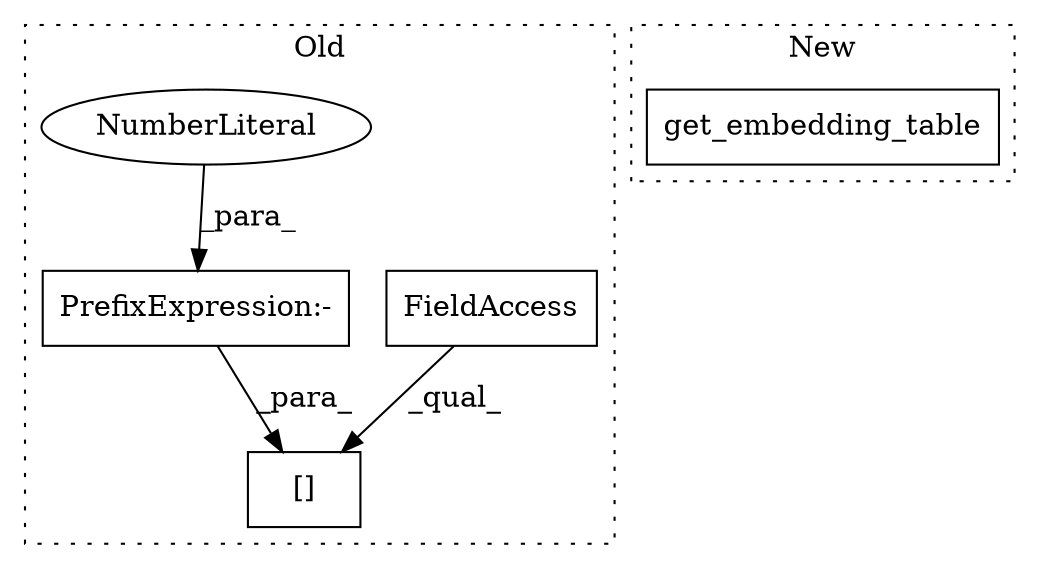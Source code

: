 digraph G {
subgraph cluster0 {
1 [label="[]" a="2" s="1288,1307" l="17,1" shape="box"];
3 [label="FieldAccess" a="22" s="1288" l="16" shape="box"];
4 [label="PrefixExpression:-" a="38" s="1305" l="1" shape="box"];
5 [label="NumberLiteral" a="34" s="1306" l="1" shape="ellipse"];
label = "Old";
style="dotted";
}
subgraph cluster1 {
2 [label="get_embedding_table" a="32" s="1279" l="21" shape="box"];
label = "New";
style="dotted";
}
3 -> 1 [label="_qual_"];
4 -> 1 [label="_para_"];
5 -> 4 [label="_para_"];
}